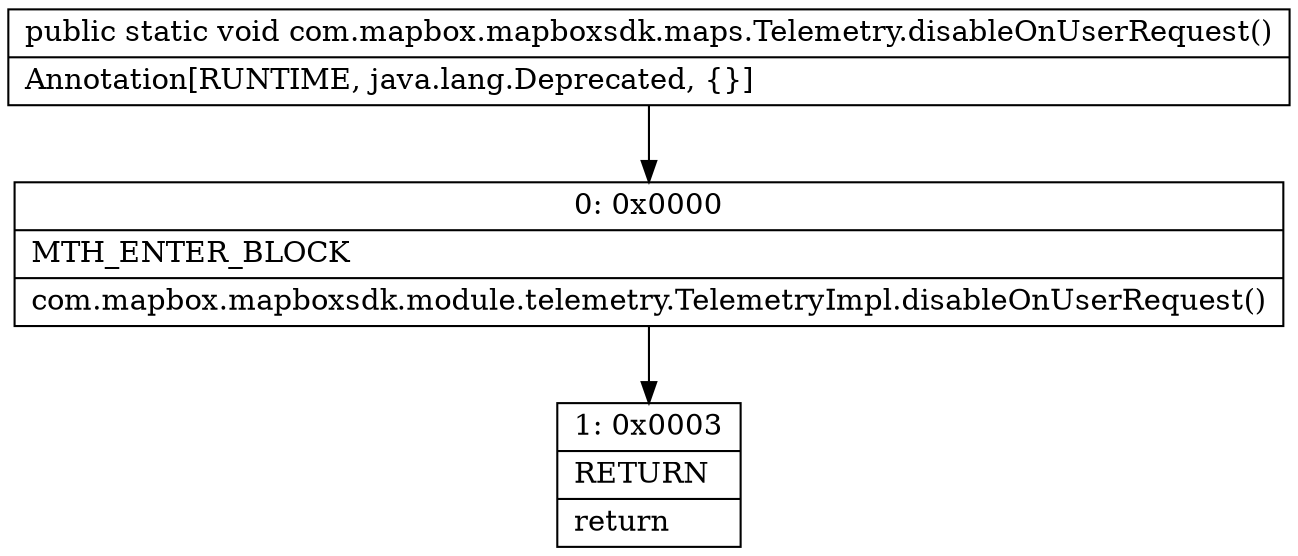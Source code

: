 digraph "CFG forcom.mapbox.mapboxsdk.maps.Telemetry.disableOnUserRequest()V" {
Node_0 [shape=record,label="{0\:\ 0x0000|MTH_ENTER_BLOCK\l|com.mapbox.mapboxsdk.module.telemetry.TelemetryImpl.disableOnUserRequest()\l}"];
Node_1 [shape=record,label="{1\:\ 0x0003|RETURN\l|return\l}"];
MethodNode[shape=record,label="{public static void com.mapbox.mapboxsdk.maps.Telemetry.disableOnUserRequest()  | Annotation[RUNTIME, java.lang.Deprecated, \{\}]\l}"];
MethodNode -> Node_0;
Node_0 -> Node_1;
}


